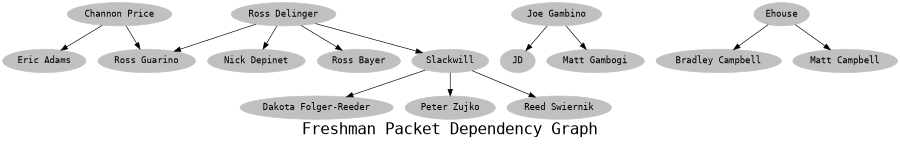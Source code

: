 digraph "Packet Dependencies" {
	graph [ fontname = "Monospace",
	      	fontsize = 24,
		label = "Freshman Packet Dependency Graph",
		size = "6,6" ];
	node [	shape = oval,
	     	color = grey,
		style = filled,
		fontname = "Monospace" ];

	"Channon Price";
	"Dakota Folger-Reeder";
	"Eric Adams";
	"JD";
	"Joe Gambino";
	"Nick Depinet";
	"Matt Gambogi";
	"Peter Zujko";
	"Reed Swiernik";
	"Ross Bayer";
	"Ross Delinger";
	"Ross Guarino";
	"Slackwill";
        "Ehouse";
        "Bradley Campbell";
        "Matt Campbell";

	"Channon Price" -> "Eric Adams";
	"Channon Price" -> "Ross Guarino";
	"Joe Gambino" -> "JD";
	"Joe Gambino" -> "Matt Gambogi";
	"Ross Delinger" -> "Slackwill";
	"Ross Delinger" -> "Nick Depinet";
	"Ross Delinger" -> "Ross Guarino";
	"Ross Delinger" -> "Ross Bayer";
	"Slackwill" -> "Reed Swiernik";
	"Slackwill" -> "Peter Zujko";
	"Slackwill" -> "Dakota Folger-Reeder";
        "Ehouse" -> "Bradley Campbell";
        "Ehouse" -> "Matt Campbell";
}
